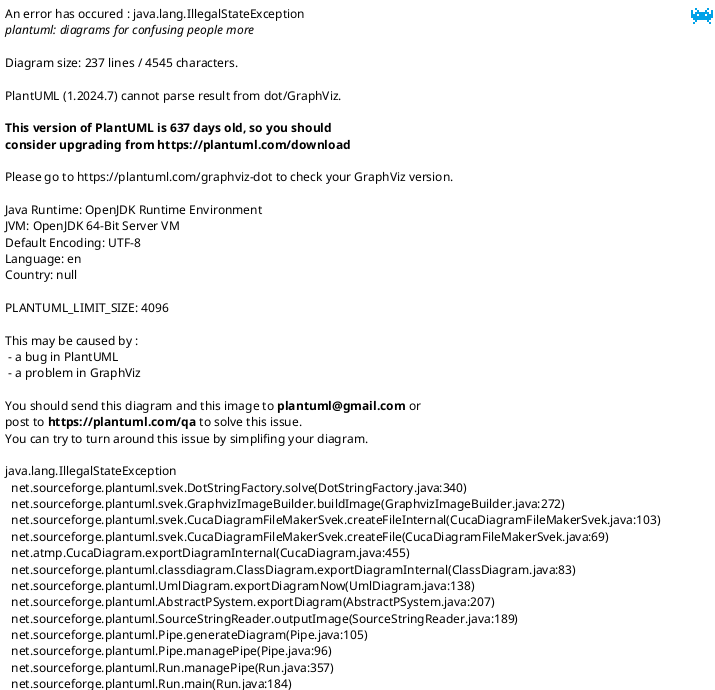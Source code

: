 @startuml package
' Set style for better readability
!theme mono
skinparam linetype ortho
skinparam dpi 150
hide empty members
skinparam shadowing false
top to bottom direction

' Main App Package
package "Semiotic Framework Tool" {
    
    package "View Layer" {
        class App
        class Page
        class Initializer
        class FileDownloader
        class BottomToolbar
        class QuestionComponent
        class LevelComponent
    }
    
    package "Business Layer" {
        class QuestionManager
        class ResponseManager
        class LevelController
    }
    
    package "Data Layer" {
        class XmlReader
        class XmlWriter
    }
    
    package "Models" {
        class Tag
        class Question
        class Response
        class XmlStructure
    }

    ' View Layer Relationships
    App --> Initializer
    Initializer --> Page : shows
    Initializer --> BottomToolbar : shows
    BottomToolbar --> FileDownloader
    Page --> LevelComponent : contains
    LevelComponent --> QuestionComponent : contains
    
    ' View to Business Layer
    LevelComponent --> LevelController : uses
    QuestionComponent --> QuestionManager : uses
    QuestionComponent --> ResponseManager : uses
    
    ' Business to Data Layer
    LevelController --> XmlReader : uses
    QuestionManager --> XmlReader : uses
    ResponseManager --> XmlWriter : uses
    
    ' Data Layer Initialization
    Initializer --> XmlReader : initializes
    FileDownloader --> XmlWriter : uses
    
    ' Data Layer to Models
    XmlReader --> XmlStructure : reads
    XmlReader --> Tag : creates
    XmlReader --> Question : creates
    XmlWriter --> Response : persists
    XmlWriter --> XmlStructure : writes
    
    ' Model Relationships
    Question --> Tag : belongs to
    Response --> Question : answers
}
@enduml